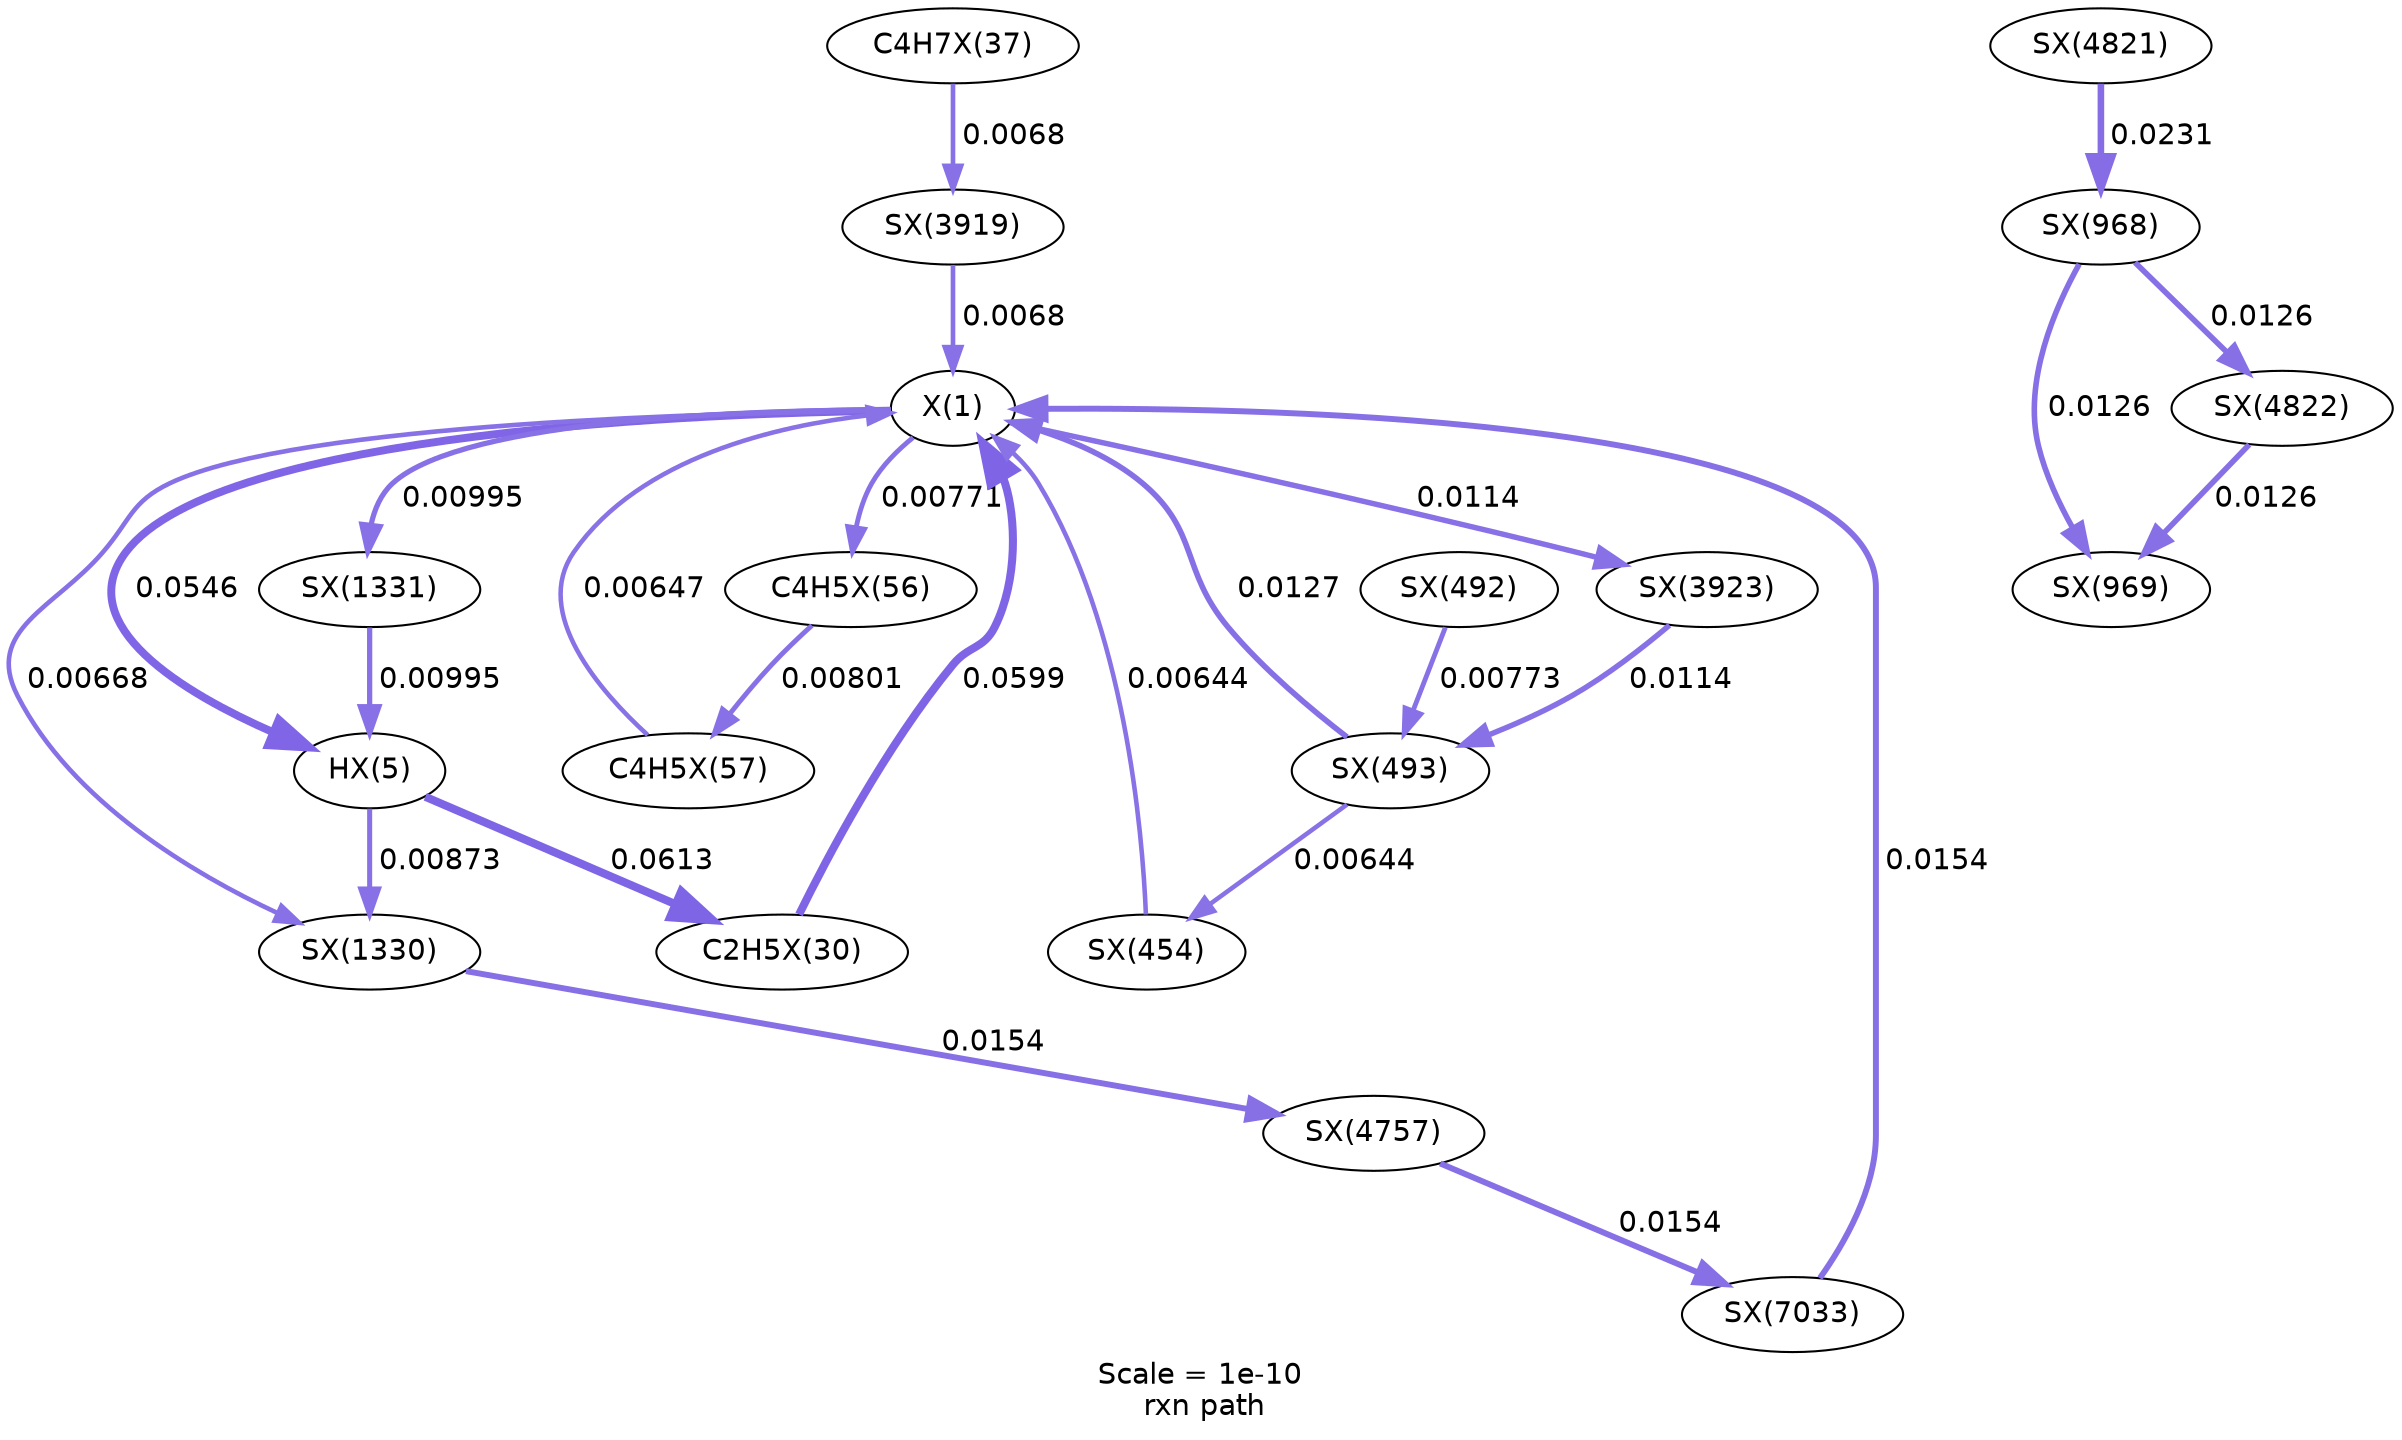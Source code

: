 digraph reaction_paths {
center=1;
s63 -> s64[fontname="Helvetica", style="setlinewidth(3.81)", arrowsize=1.9, color="0.7, 0.555, 0.9"
, label=" 0.0546"];
s82 -> s63[fontname="Helvetica", style="setlinewidth(2.19)", arrowsize=1.1, color="0.7, 0.506, 0.9"
, label=" 0.00647"];
s63 -> s81[fontname="Helvetica", style="setlinewidth(2.33)", arrowsize=1.16, color="0.7, 0.508, 0.9"
, label=" 0.00771"];
s68 -> s63[fontname="Helvetica", style="setlinewidth(3.87)", arrowsize=1.94, color="0.7, 0.56, 0.9"
, label=" 0.0599"];
s162 -> s63[fontname="Helvetica", style="setlinewidth(2.23)", arrowsize=1.12, color="0.7, 0.507, 0.9"
, label=" 0.0068"];
s119 -> s63[fontname="Helvetica", style="setlinewidth(2.71)", arrowsize=1.35, color="0.7, 0.513, 0.9"
, label=" 0.0127"];
s115 -> s63[fontname="Helvetica", style="setlinewidth(2.19)", arrowsize=1.1, color="0.7, 0.506, 0.9"
, label=" 0.00644"];
s63 -> s163[fontname="Helvetica", style="setlinewidth(2.62)", arrowsize=1.31, color="0.7, 0.511, 0.9"
, label=" 0.0114"];
s63 -> s147[fontname="Helvetica", style="setlinewidth(2.52)", arrowsize=1.26, color="0.7, 0.51, 0.9"
, label=" 0.00995"];
s63 -> s146[fontname="Helvetica", style="setlinewidth(2.22)", arrowsize=1.11, color="0.7, 0.507, 0.9"
, label=" 0.00668"];
s177 -> s63[fontname="Helvetica", style="setlinewidth(2.85)", arrowsize=1.43, color="0.7, 0.515, 0.9"
, label=" 0.0154"];
s64 -> s68[fontname="Helvetica", style="setlinewidth(3.89)", arrowsize=1.95, color="0.7, 0.561, 0.9"
, label=" 0.0613"];
s147 -> s64[fontname="Helvetica", style="setlinewidth(2.52)", arrowsize=1.26, color="0.7, 0.51, 0.9"
, label=" 0.00995"];
s64 -> s146[fontname="Helvetica", style="setlinewidth(2.42)", arrowsize=1.21, color="0.7, 0.509, 0.9"
, label=" 0.00873"];
s81 -> s82[fontname="Helvetica", style="setlinewidth(2.36)", arrowsize=1.18, color="0.7, 0.508, 0.9"
, label=" 0.00801"];
s75 -> s162[fontname="Helvetica", style="setlinewidth(2.23)", arrowsize=1.12, color="0.7, 0.507, 0.9"
, label=" 0.0068"];
s118 -> s119[fontname="Helvetica", style="setlinewidth(2.33)", arrowsize=1.16, color="0.7, 0.508, 0.9"
, label=" 0.00773"];
s119 -> s115[fontname="Helvetica", style="setlinewidth(2.19)", arrowsize=1.1, color="0.7, 0.506, 0.9"
, label=" 0.00644"];
s163 -> s119[fontname="Helvetica", style="setlinewidth(2.63)", arrowsize=1.31, color="0.7, 0.511, 0.9"
, label=" 0.0114"];
s132 -> s133[fontname="Helvetica", style="setlinewidth(2.7)", arrowsize=1.35, color="0.7, 0.513, 0.9"
, label=" 0.0126"];
s132 -> s166[fontname="Helvetica", style="setlinewidth(2.7)", arrowsize=1.35, color="0.7, 0.513, 0.9"
, label=" 0.0126"];
s165 -> s132[fontname="Helvetica", style="setlinewidth(3.16)", arrowsize=1.58, color="0.7, 0.523, 0.9"
, label=" 0.0231"];
s166 -> s133[fontname="Helvetica", style="setlinewidth(2.7)", arrowsize=1.35, color="0.7, 0.513, 0.9"
, label=" 0.0126"];
s146 -> s164[fontname="Helvetica", style="setlinewidth(2.85)", arrowsize=1.42, color="0.7, 0.515, 0.9"
, label=" 0.0154"];
s164 -> s177[fontname="Helvetica", style="setlinewidth(2.85)", arrowsize=1.42, color="0.7, 0.515, 0.9"
, label=" 0.0154"];
s63 [ fontname="Helvetica", label="X(1)"];
s64 [ fontname="Helvetica", label="HX(5)"];
s68 [ fontname="Helvetica", label="C2H5X(30)"];
s75 [ fontname="Helvetica", label="C4H7X(37)"];
s81 [ fontname="Helvetica", label="C4H5X(56)"];
s82 [ fontname="Helvetica", label="C4H5X(57)"];
s115 [ fontname="Helvetica", label="SX(454)"];
s118 [ fontname="Helvetica", label="SX(492)"];
s119 [ fontname="Helvetica", label="SX(493)"];
s132 [ fontname="Helvetica", label="SX(968)"];
s133 [ fontname="Helvetica", label="SX(969)"];
s146 [ fontname="Helvetica", label="SX(1330)"];
s147 [ fontname="Helvetica", label="SX(1331)"];
s162 [ fontname="Helvetica", label="SX(3919)"];
s163 [ fontname="Helvetica", label="SX(3923)"];
s164 [ fontname="Helvetica", label="SX(4757)"];
s165 [ fontname="Helvetica", label="SX(4821)"];
s166 [ fontname="Helvetica", label="SX(4822)"];
s177 [ fontname="Helvetica", label="SX(7033)"];
 label = "Scale = 1e-10\l rxn path";
 fontname = "Helvetica";
}
